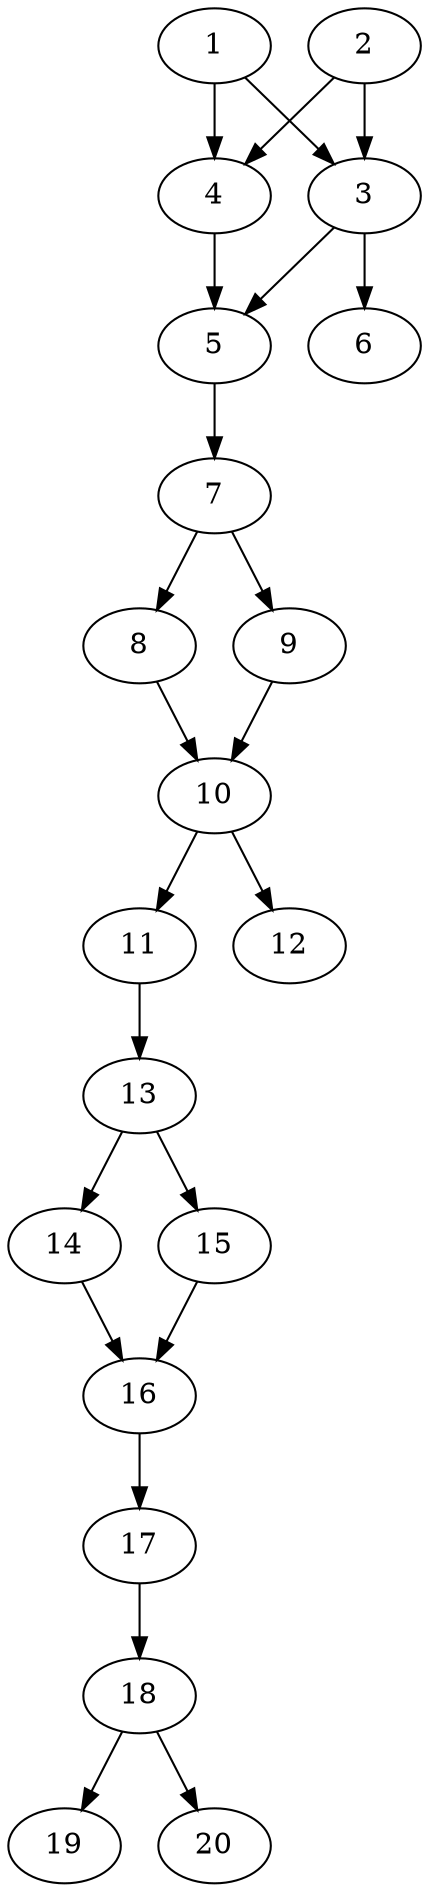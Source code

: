 // DAG automatically generated by daggen at Thu Oct  3 13:58:42 2019
// ./daggen --dot -n 20 --ccr 0.4 --fat 0.3 --regular 0.5 --density 0.9 --mindata 5242880 --maxdata 52428800 
digraph G {
  1 [size="27164160", alpha="0.08", expect_size="10865664"] 
  1 -> 3 [size ="10865664"]
  1 -> 4 [size ="10865664"]
  2 [size="89072640", alpha="0.17", expect_size="35629056"] 
  2 -> 3 [size ="35629056"]
  2 -> 4 [size ="35629056"]
  3 [size="24852480", alpha="0.16", expect_size="9940992"] 
  3 -> 5 [size ="9940992"]
  3 -> 6 [size ="9940992"]
  4 [size="97088000", alpha="0.17", expect_size="38835200"] 
  4 -> 5 [size ="38835200"]
  5 [size="86679040", alpha="0.01", expect_size="34671616"] 
  5 -> 7 [size ="34671616"]
  6 [size="46433280", alpha="0.14", expect_size="18573312"] 
  7 [size="41751040", alpha="0.14", expect_size="16700416"] 
  7 -> 8 [size ="16700416"]
  7 -> 9 [size ="16700416"]
  8 [size="57784320", alpha="0.03", expect_size="23113728"] 
  8 -> 10 [size ="23113728"]
  9 [size="22717440", alpha="0.19", expect_size="9086976"] 
  9 -> 10 [size ="9086976"]
  10 [size="77552640", alpha="0.01", expect_size="31021056"] 
  10 -> 11 [size ="31021056"]
  10 -> 12 [size ="31021056"]
  11 [size="38699520", alpha="0.02", expect_size="15479808"] 
  11 -> 13 [size ="15479808"]
  12 [size="84298240", alpha="0.01", expect_size="33719296"] 
  13 [size="69527040", alpha="0.06", expect_size="27810816"] 
  13 -> 14 [size ="27810816"]
  13 -> 15 [size ="27810816"]
  14 [size="47060480", alpha="0.14", expect_size="18824192"] 
  14 -> 16 [size ="18824192"]
  15 [size="31713280", alpha="0.00", expect_size="12685312"] 
  15 -> 16 [size ="12685312"]
  16 [size="37107200", alpha="0.02", expect_size="14842880"] 
  16 -> 17 [size ="14842880"]
  17 [size="122001920", alpha="0.01", expect_size="48800768"] 
  17 -> 18 [size ="48800768"]
  18 [size="87339520", alpha="0.19", expect_size="34935808"] 
  18 -> 19 [size ="34935808"]
  18 -> 20 [size ="34935808"]
  19 [size="105487360", alpha="0.02", expect_size="42194944"] 
  20 [size="102021120", alpha="0.11", expect_size="40808448"] 
}
